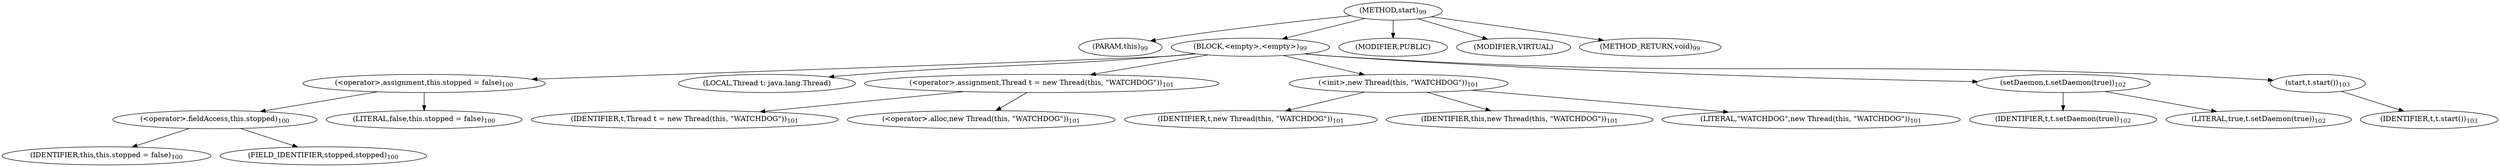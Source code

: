digraph "start" {  
"131" [label = <(METHOD,start)<SUB>99</SUB>> ]
"8" [label = <(PARAM,this)<SUB>99</SUB>> ]
"132" [label = <(BLOCK,&lt;empty&gt;,&lt;empty&gt;)<SUB>99</SUB>> ]
"133" [label = <(&lt;operator&gt;.assignment,this.stopped = false)<SUB>100</SUB>> ]
"134" [label = <(&lt;operator&gt;.fieldAccess,this.stopped)<SUB>100</SUB>> ]
"135" [label = <(IDENTIFIER,this,this.stopped = false)<SUB>100</SUB>> ]
"136" [label = <(FIELD_IDENTIFIER,stopped,stopped)<SUB>100</SUB>> ]
"137" [label = <(LITERAL,false,this.stopped = false)<SUB>100</SUB>> ]
"10" [label = <(LOCAL,Thread t: java.lang.Thread)> ]
"138" [label = <(&lt;operator&gt;.assignment,Thread t = new Thread(this, &quot;WATCHDOG&quot;))<SUB>101</SUB>> ]
"139" [label = <(IDENTIFIER,t,Thread t = new Thread(this, &quot;WATCHDOG&quot;))<SUB>101</SUB>> ]
"140" [label = <(&lt;operator&gt;.alloc,new Thread(this, &quot;WATCHDOG&quot;))<SUB>101</SUB>> ]
"141" [label = <(&lt;init&gt;,new Thread(this, &quot;WATCHDOG&quot;))<SUB>101</SUB>> ]
"9" [label = <(IDENTIFIER,t,new Thread(this, &quot;WATCHDOG&quot;))<SUB>101</SUB>> ]
"7" [label = <(IDENTIFIER,this,new Thread(this, &quot;WATCHDOG&quot;))<SUB>101</SUB>> ]
"142" [label = <(LITERAL,&quot;WATCHDOG&quot;,new Thread(this, &quot;WATCHDOG&quot;))<SUB>101</SUB>> ]
"143" [label = <(setDaemon,t.setDaemon(true))<SUB>102</SUB>> ]
"144" [label = <(IDENTIFIER,t,t.setDaemon(true))<SUB>102</SUB>> ]
"145" [label = <(LITERAL,true,t.setDaemon(true))<SUB>102</SUB>> ]
"146" [label = <(start,t.start())<SUB>103</SUB>> ]
"147" [label = <(IDENTIFIER,t,t.start())<SUB>103</SUB>> ]
"148" [label = <(MODIFIER,PUBLIC)> ]
"149" [label = <(MODIFIER,VIRTUAL)> ]
"150" [label = <(METHOD_RETURN,void)<SUB>99</SUB>> ]
  "131" -> "8" 
  "131" -> "132" 
  "131" -> "148" 
  "131" -> "149" 
  "131" -> "150" 
  "132" -> "133" 
  "132" -> "10" 
  "132" -> "138" 
  "132" -> "141" 
  "132" -> "143" 
  "132" -> "146" 
  "133" -> "134" 
  "133" -> "137" 
  "134" -> "135" 
  "134" -> "136" 
  "138" -> "139" 
  "138" -> "140" 
  "141" -> "9" 
  "141" -> "7" 
  "141" -> "142" 
  "143" -> "144" 
  "143" -> "145" 
  "146" -> "147" 
}
